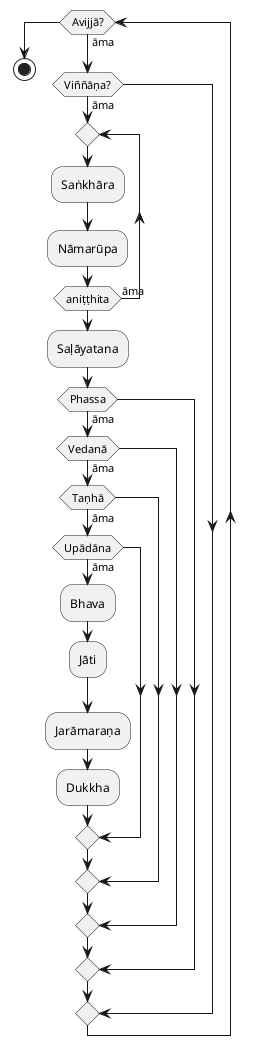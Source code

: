 @startuml

while (Avijjā?)              is (āma)
if    (Viññāṇa?)             then (āma)

repeat
    :Saṅkhāra;
    :Nāmarūpa;
repeat while (aniṭṭhita) is (āma)
:Saḷāyatana;


if    (Phassa)               then (āma)
if    (Vedanā)               then (āma)
if    (Taṇhā)                then (āma)
if    (Upādāna)              then (āma)

:Bhava;
:Jāti;
:Jarāmaraṇa;
:Dukkha;
    
endif
endif
endif
endif
endif
endwhile

stop
    
@enduml